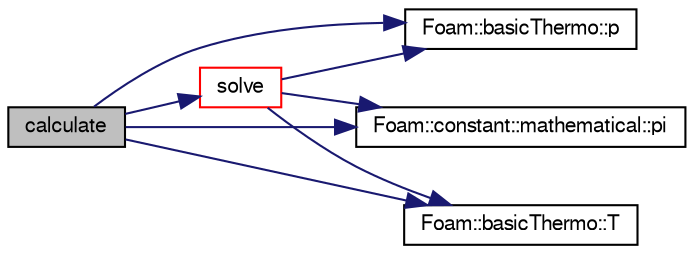 digraph "calculate"
{
  bgcolor="transparent";
  edge [fontname="FreeSans",fontsize="10",labelfontname="FreeSans",labelfontsize="10"];
  node [fontname="FreeSans",fontsize="10",shape=record];
  rankdir="LR";
  Node201 [label="calculate",height=0.2,width=0.4,color="black", fillcolor="grey75", style="filled", fontcolor="black"];
  Node201 -> Node202 [color="midnightblue",fontsize="10",style="solid",fontname="FreeSans"];
  Node202 [label="Foam::basicThermo::p",height=0.2,width=0.4,color="black",URL="$a29734.html#a559539638a23431ca4b538c03b46e746",tooltip="Pressure [Pa]. "];
  Node201 -> Node203 [color="midnightblue",fontsize="10",style="solid",fontname="FreeSans"];
  Node203 [label="Foam::constant::mathematical::pi",height=0.2,width=0.4,color="black",URL="$a21162.html#a731b8788a4c01586c35266c7ca4fed04"];
  Node201 -> Node204 [color="midnightblue",fontsize="10",style="solid",fontname="FreeSans"];
  Node204 [label="solve",height=0.2,width=0.4,color="red",URL="$a30190.html#a31a5d606a34dbbf8ec6f2ac655eaee9a",tooltip="Solve the reaction system for the given time step. "];
  Node204 -> Node205 [color="midnightblue",fontsize="10",style="solid",fontname="FreeSans"];
  Node205 [label="Foam::basicThermo::T",height=0.2,width=0.4,color="black",URL="$a29734.html#a36910f175f1b9478cb168b63da0a9904",tooltip="Temperature [K]. "];
  Node204 -> Node202 [color="midnightblue",fontsize="10",style="solid",fontname="FreeSans"];
  Node204 -> Node203 [color="midnightblue",fontsize="10",style="solid",fontname="FreeSans"];
  Node201 -> Node205 [color="midnightblue",fontsize="10",style="solid",fontname="FreeSans"];
}
